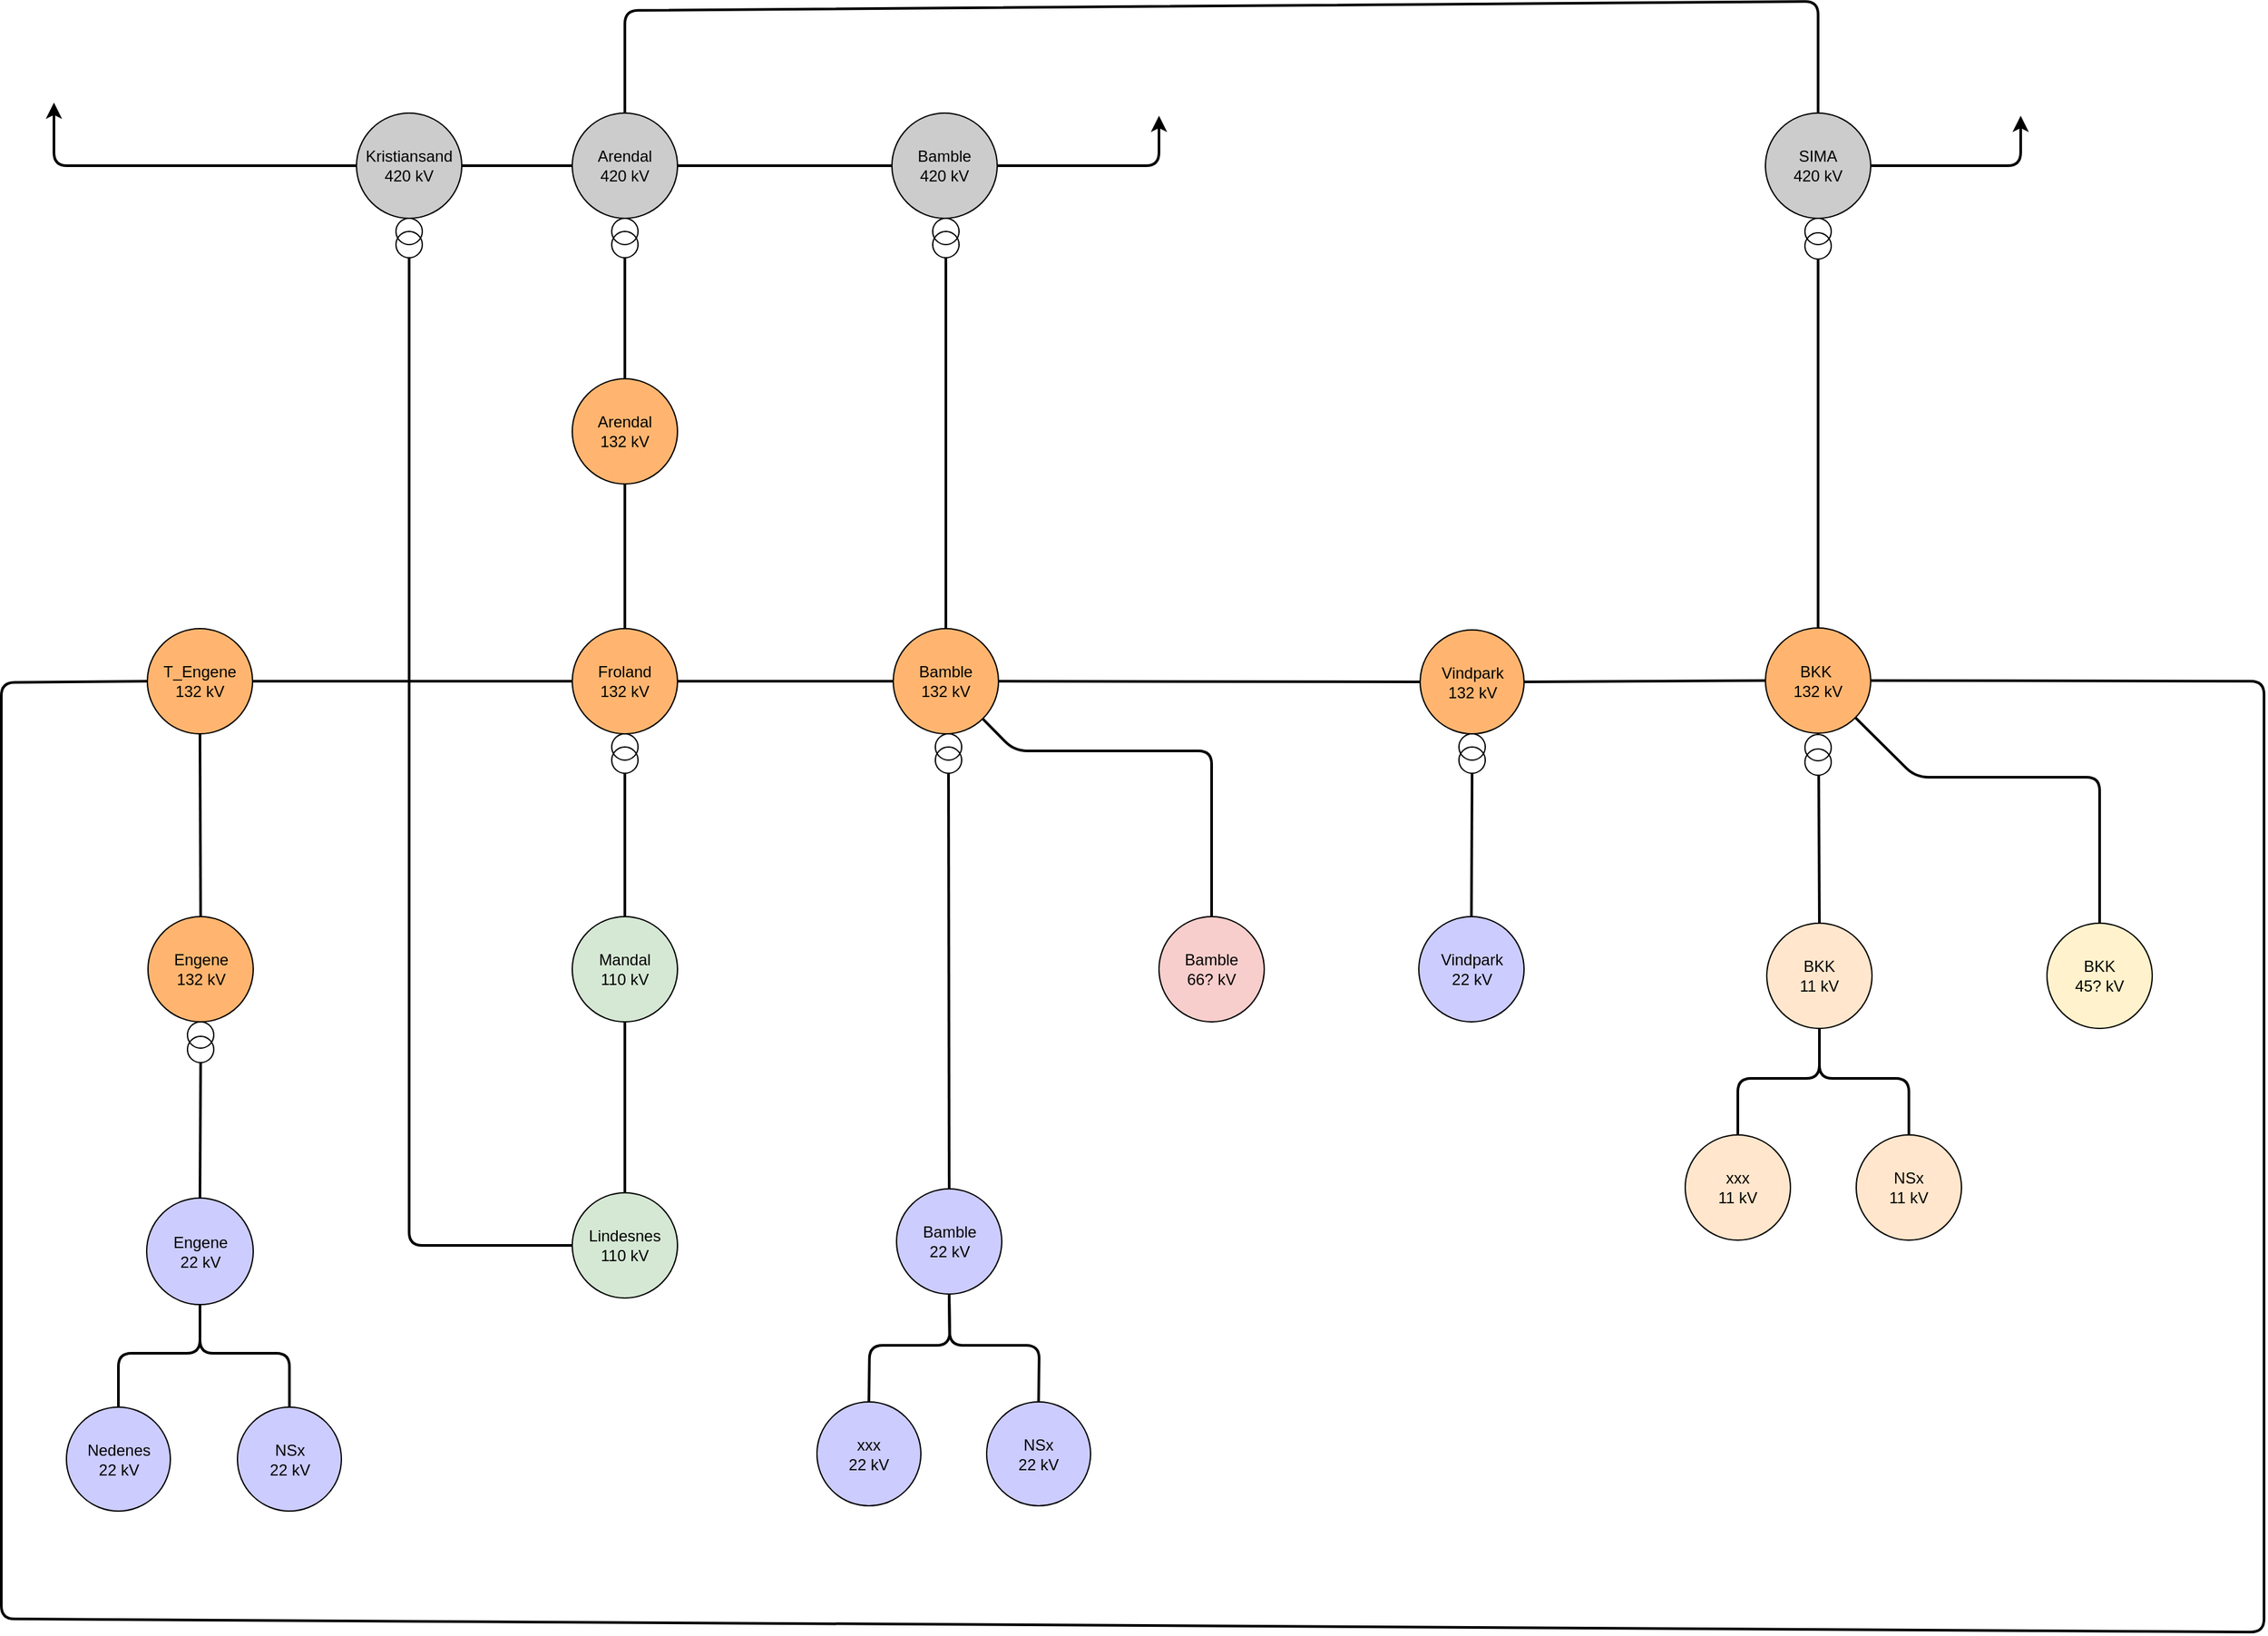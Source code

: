 <mxfile version="16.4.0" type="device"><diagram id="BYKnLpzO7TVlvPTIl2q6" name="Page-1"><mxGraphModel dx="2844" dy="1730" grid="1" gridSize="10" guides="1" tooltips="1" connect="1" arrows="1" fold="1" page="1" pageScale="1" pageWidth="827" pageHeight="1169" math="0" shadow="0"><root><mxCell id="0"/><mxCell id="1" parent="0"/><mxCell id="giKecQHH6Ai8snHTR1sj-1" value="Arendal&lt;br&gt;420 kV" style="ellipse;whiteSpace=wrap;html=1;aspect=fixed;fillColor=#CCCCCC;" vertex="1" parent="1"><mxGeometry x="474" y="225" width="80" height="80" as="geometry"/></mxCell><mxCell id="giKecQHH6Ai8snHTR1sj-2" value="Froland&lt;br&gt;132 kV" style="ellipse;whiteSpace=wrap;html=1;aspect=fixed;fillColor=#FFB570;" vertex="1" parent="1"><mxGeometry x="474" y="617" width="80" height="80" as="geometry"/></mxCell><mxCell id="giKecQHH6Ai8snHTR1sj-3" value="Arendal&lt;br&gt;132 kV" style="ellipse;whiteSpace=wrap;html=1;aspect=fixed;fillColor=#FFB570;" vertex="1" parent="1"><mxGeometry x="474" y="427" width="80" height="80" as="geometry"/></mxCell><mxCell id="giKecQHH6Ai8snHTR1sj-4" value="Bamble&lt;br&gt;132 kV" style="ellipse;whiteSpace=wrap;html=1;aspect=fixed;fillColor=#FFB570;" vertex="1" parent="1"><mxGeometry x="718" y="617" width="80" height="80" as="geometry"/></mxCell><mxCell id="giKecQHH6Ai8snHTR1sj-5" value="T_Engene&lt;br&gt;132 kV" style="ellipse;whiteSpace=wrap;html=1;aspect=fixed;fillColor=#FFB570;" vertex="1" parent="1"><mxGeometry x="151" y="617" width="80" height="80" as="geometry"/></mxCell><mxCell id="giKecQHH6Ai8snHTR1sj-6" value="" style="endArrow=none;html=1;rounded=0;exitX=0.5;exitY=0;exitDx=0;exitDy=0;entryX=0.5;entryY=1;entryDx=0;entryDy=0;strokeWidth=2;" edge="1" parent="1" source="giKecQHH6Ai8snHTR1sj-3" target="giKecQHH6Ai8snHTR1sj-27"><mxGeometry width="50" height="50" relative="1" as="geometry"><mxPoint x="564" y="387" as="sourcePoint"/><mxPoint x="514" y="407" as="targetPoint"/></mxGeometry></mxCell><mxCell id="giKecQHH6Ai8snHTR1sj-7" value="" style="endArrow=none;html=1;rounded=0;exitX=0.5;exitY=0;exitDx=0;exitDy=0;strokeWidth=2;entryX=0.5;entryY=1;entryDx=0;entryDy=0;" edge="1" parent="1" source="giKecQHH6Ai8snHTR1sj-2" target="giKecQHH6Ai8snHTR1sj-3"><mxGeometry width="50" height="50" relative="1" as="geometry"><mxPoint x="404" y="538" as="sourcePoint"/><mxPoint x="520" y="500" as="targetPoint"/></mxGeometry></mxCell><mxCell id="giKecQHH6Ai8snHTR1sj-10" value="Engene&lt;br&gt;22 kV" style="ellipse;whiteSpace=wrap;html=1;aspect=fixed;fillColor=#CCCCFF;" vertex="1" parent="1"><mxGeometry x="150.5" y="1050" width="81" height="81" as="geometry"/></mxCell><mxCell id="giKecQHH6Ai8snHTR1sj-11" value="Nedenes&lt;br&gt;22 kV" style="ellipse;whiteSpace=wrap;html=1;aspect=fixed;fillColor=#CCCCFF;" vertex="1" parent="1"><mxGeometry x="89.5" y="1209" width="79" height="79" as="geometry"/></mxCell><mxCell id="giKecQHH6Ai8snHTR1sj-13" value="NSx&lt;br&gt;22 kV" style="ellipse;whiteSpace=wrap;html=1;aspect=fixed;fillColor=#CCCCFF;" vertex="1" parent="1"><mxGeometry x="219.5" y="1209" width="79" height="79" as="geometry"/></mxCell><mxCell id="giKecQHH6Ai8snHTR1sj-14" value="" style="endArrow=none;html=1;rounded=0;entryX=0.5;entryY=1;entryDx=0;entryDy=0;exitX=0.5;exitY=0;exitDx=0;exitDy=0;strokeWidth=2;" edge="1" parent="1" target="giKecQHH6Ai8snHTR1sj-5"><mxGeometry width="50" height="50" relative="1" as="geometry"><mxPoint x="191" y="697" as="sourcePoint"/><mxPoint x="306.5" y="897.5" as="targetPoint"/></mxGeometry></mxCell><mxCell id="giKecQHH6Ai8snHTR1sj-19" value="BKK&amp;nbsp;&lt;br&gt;132 kV" style="ellipse;whiteSpace=wrap;html=1;aspect=fixed;fillColor=#FFB570;" vertex="1" parent="1"><mxGeometry x="1381" y="616.5" width="80" height="80" as="geometry"/></mxCell><mxCell id="giKecQHH6Ai8snHTR1sj-23" value="BKK&lt;br&gt;11 kV" style="ellipse;whiteSpace=wrap;html=1;aspect=fixed;fillColor=#ffe6cc;strokeColor=default;" vertex="1" parent="1"><mxGeometry x="1382" y="841" width="80" height="80" as="geometry"/></mxCell><mxCell id="giKecQHH6Ai8snHTR1sj-25" value="" style="endArrow=none;html=1;rounded=0;entryX=0.5;entryY=1;entryDx=0;entryDy=0;exitX=0.5;exitY=0;exitDx=0;exitDy=0;" edge="1" parent="1" source="giKecQHH6Ai8snHTR1sj-46" target="giKecQHH6Ai8snHTR1sj-19"><mxGeometry width="50" height="50" relative="1" as="geometry"><mxPoint x="1500" y="759.5" as="sourcePoint"/><mxPoint x="1421" y="734.5" as="targetPoint"/></mxGeometry></mxCell><mxCell id="giKecQHH6Ai8snHTR1sj-28" value="" style="group" vertex="1" connectable="0" parent="1"><mxGeometry x="504" y="305" width="20" height="30" as="geometry"/></mxCell><mxCell id="giKecQHH6Ai8snHTR1sj-26" value="" style="ellipse;whiteSpace=wrap;html=1;aspect=fixed;fillColor=none;" vertex="1" parent="giKecQHH6Ai8snHTR1sj-28"><mxGeometry width="20" height="20" as="geometry"/></mxCell><mxCell id="giKecQHH6Ai8snHTR1sj-27" value="" style="ellipse;whiteSpace=wrap;html=1;aspect=fixed;fillColor=none;" vertex="1" parent="giKecQHH6Ai8snHTR1sj-28"><mxGeometry y="10" width="20" height="20" as="geometry"/></mxCell><mxCell id="giKecQHH6Ai8snHTR1sj-29" value="" style="endArrow=none;html=1;rounded=0;entryX=0.5;entryY=1;entryDx=0;entryDy=0;exitX=0.5;exitY=0;exitDx=0;exitDy=0;" edge="1" parent="1" source="giKecQHH6Ai8snHTR1sj-26" target="giKecQHH6Ai8snHTR1sj-1"><mxGeometry width="50" height="50" relative="1" as="geometry"><mxPoint x="474" y="365" as="sourcePoint"/><mxPoint x="524" y="315" as="targetPoint"/></mxGeometry></mxCell><mxCell id="giKecQHH6Ai8snHTR1sj-35" value="Bamble&lt;br&gt;22 kV" style="ellipse;whiteSpace=wrap;html=1;aspect=fixed;fillColor=#CCCCFF;" vertex="1" parent="1"><mxGeometry x="720.5" y="1043" width="80" height="80" as="geometry"/></mxCell><mxCell id="giKecQHH6Ai8snHTR1sj-44" value="" style="endArrow=none;html=1;rounded=0;entryX=0.5;entryY=0;entryDx=0;entryDy=0;exitX=0.5;exitY=0;exitDx=0;exitDy=0;strokeWidth=2;startArrow=none;" edge="1" parent="1" source="giKecQHH6Ai8snHTR1sj-134" target="giKecQHH6Ai8snHTR1sj-134"><mxGeometry width="50" height="50" relative="1" as="geometry"><mxPoint x="66.5" y="1196" as="sourcePoint"/><mxPoint x="191" y="935" as="targetPoint"/></mxGeometry></mxCell><mxCell id="giKecQHH6Ai8snHTR1sj-45" value="" style="group" vertex="1" connectable="0" parent="1"><mxGeometry x="1411" y="698.5" width="20" height="30" as="geometry"/></mxCell><mxCell id="giKecQHH6Ai8snHTR1sj-46" value="" style="ellipse;whiteSpace=wrap;html=1;aspect=fixed;fillColor=none;" vertex="1" parent="giKecQHH6Ai8snHTR1sj-45"><mxGeometry y="-1" width="20" height="20" as="geometry"/></mxCell><mxCell id="giKecQHH6Ai8snHTR1sj-47" value="" style="ellipse;whiteSpace=wrap;html=1;aspect=fixed;fillColor=none;" vertex="1" parent="giKecQHH6Ai8snHTR1sj-45"><mxGeometry y="10" width="20" height="20" as="geometry"/></mxCell><mxCell id="giKecQHH6Ai8snHTR1sj-50" value="Vindpark&lt;br&gt;132 kV" style="ellipse;whiteSpace=wrap;html=1;aspect=fixed;fillColor=#FFB570;" vertex="1" parent="1"><mxGeometry x="1118.5" y="618" width="79" height="79" as="geometry"/></mxCell><mxCell id="giKecQHH6Ai8snHTR1sj-53" value="" style="group" vertex="1" connectable="0" parent="1"><mxGeometry x="1148" y="697" width="20" height="30" as="geometry"/></mxCell><mxCell id="giKecQHH6Ai8snHTR1sj-54" value="" style="ellipse;whiteSpace=wrap;html=1;aspect=fixed;fillColor=none;" vertex="1" parent="giKecQHH6Ai8snHTR1sj-53"><mxGeometry width="20" height="20" as="geometry"/></mxCell><mxCell id="giKecQHH6Ai8snHTR1sj-55" value="" style="ellipse;whiteSpace=wrap;html=1;aspect=fixed;fillColor=none;" vertex="1" parent="giKecQHH6Ai8snHTR1sj-53"><mxGeometry y="10" width="20" height="20" as="geometry"/></mxCell><mxCell id="giKecQHH6Ai8snHTR1sj-56" value="Vindpark&lt;br&gt;22 kV" style="ellipse;whiteSpace=wrap;html=1;aspect=fixed;fillColor=#CCCCFF;" vertex="1" parent="1"><mxGeometry x="1117.5" y="836" width="80" height="80" as="geometry"/></mxCell><mxCell id="giKecQHH6Ai8snHTR1sj-59" value="xxx&lt;br&gt;22 kV" style="ellipse;whiteSpace=wrap;html=1;aspect=fixed;fillColor=#CCCCFF;" vertex="1" parent="1"><mxGeometry x="660" y="1205" width="79" height="79" as="geometry"/></mxCell><mxCell id="giKecQHH6Ai8snHTR1sj-60" value="NSx&lt;br&gt;22 kV" style="ellipse;whiteSpace=wrap;html=1;aspect=fixed;fillColor=#CCCCFF;" vertex="1" parent="1"><mxGeometry x="789" y="1205" width="79" height="79" as="geometry"/></mxCell><mxCell id="giKecQHH6Ai8snHTR1sj-61" value="" style="endArrow=none;html=1;rounded=1;entryX=0.5;entryY=1;entryDx=0;entryDy=0;strokeWidth=2;exitX=0.5;exitY=0;exitDx=0;exitDy=0;" edge="1" parent="1" source="giKecQHH6Ai8snHTR1sj-60" target="giKecQHH6Ai8snHTR1sj-35"><mxGeometry width="50" height="50" relative="1" as="geometry"><mxPoint x="820" y="1192" as="sourcePoint"/><mxPoint x="874.5" y="1137" as="targetPoint"/><Array as="points"><mxPoint x="829" y="1162"/><mxPoint x="761" y="1162"/></Array></mxGeometry></mxCell><mxCell id="giKecQHH6Ai8snHTR1sj-62" value="" style="endArrow=none;html=1;rounded=1;entryX=0.5;entryY=1;entryDx=0;entryDy=0;strokeWidth=2;exitX=0.5;exitY=0;exitDx=0;exitDy=0;" edge="1" parent="1" source="giKecQHH6Ai8snHTR1sj-59" target="giKecQHH6Ai8snHTR1sj-35"><mxGeometry width="50" height="50" relative="1" as="geometry"><mxPoint x="680" y="1182" as="sourcePoint"/><mxPoint x="694.5" y="1147" as="targetPoint"/><Array as="points"><mxPoint x="700" y="1162"/><mxPoint x="761" y="1162"/></Array></mxGeometry></mxCell><mxCell id="giKecQHH6Ai8snHTR1sj-63" value="NSx&lt;br&gt;11 kV" style="ellipse;whiteSpace=wrap;html=1;aspect=fixed;fillColor=#ffe6cc;strokeColor=default;" vertex="1" parent="1"><mxGeometry x="1450" y="1002" width="80" height="80" as="geometry"/></mxCell><mxCell id="giKecQHH6Ai8snHTR1sj-64" value="xxx&lt;br&gt;11 kV" style="ellipse;whiteSpace=wrap;html=1;aspect=fixed;fillColor=#ffe6cc;strokeColor=default;" vertex="1" parent="1"><mxGeometry x="1320" y="1002" width="80" height="80" as="geometry"/></mxCell><mxCell id="giKecQHH6Ai8snHTR1sj-72" value="" style="endArrow=none;html=1;rounded=0;strokeWidth=2;exitX=0.5;exitY=1;exitDx=0;exitDy=0;entryX=0.5;entryY=0;entryDx=0;entryDy=0;" edge="1" parent="1" source="giKecQHH6Ai8snHTR1sj-55" target="giKecQHH6Ai8snHTR1sj-56"><mxGeometry width="50" height="50" relative="1" as="geometry"><mxPoint x="1152" y="730" as="sourcePoint"/><mxPoint x="1172" y="890" as="targetPoint"/></mxGeometry></mxCell><mxCell id="giKecQHH6Ai8snHTR1sj-83" value="" style="endArrow=none;html=1;rounded=1;entryX=0;entryY=0.5;entryDx=0;entryDy=0;exitX=1;exitY=0.5;exitDx=0;exitDy=0;strokeWidth=2;" edge="1" parent="1" source="giKecQHH6Ai8snHTR1sj-5" target="giKecQHH6Ai8snHTR1sj-2"><mxGeometry width="50" height="50" relative="1" as="geometry"><mxPoint x="340.5" y="807" as="sourcePoint"/><mxPoint x="486.216" y="683.284" as="targetPoint"/><Array as="points"/></mxGeometry></mxCell><mxCell id="giKecQHH6Ai8snHTR1sj-84" value="" style="endArrow=none;html=1;rounded=1;entryX=1;entryY=0.5;entryDx=0;entryDy=0;exitX=0;exitY=0.5;exitDx=0;exitDy=0;strokeWidth=2;" edge="1" parent="1" source="giKecQHH6Ai8snHTR1sj-4" target="giKecQHH6Ai8snHTR1sj-2"><mxGeometry width="50" height="50" relative="1" as="geometry"><mxPoint x="703.216" y="818.716" as="sourcePoint"/><mxPoint x="542.784" y="683.284" as="targetPoint"/><Array as="points"/></mxGeometry></mxCell><mxCell id="giKecQHH6Ai8snHTR1sj-87" value="" style="endArrow=none;html=1;rounded=0;exitX=1;exitY=0.5;exitDx=0;exitDy=0;entryX=0;entryY=0.5;entryDx=0;entryDy=0;strokeWidth=2;" edge="1" parent="1" source="giKecQHH6Ai8snHTR1sj-50" target="giKecQHH6Ai8snHTR1sj-19"><mxGeometry width="50" height="50" relative="1" as="geometry"><mxPoint x="1086.5" y="670.5" as="sourcePoint"/><mxPoint x="1382" y="671.5" as="targetPoint"/><Array as="points"/></mxGeometry></mxCell><mxCell id="giKecQHH6Ai8snHTR1sj-88" value="" style="endArrow=none;html=1;rounded=0;entryX=0.5;entryY=0;entryDx=0;entryDy=0;exitX=0.5;exitY=1;exitDx=0;exitDy=0;strokeWidth=2;" edge="1" parent="1" target="giKecQHH6Ai8snHTR1sj-23"><mxGeometry width="50" height="50" relative="1" as="geometry"><mxPoint x="1421.5" y="728.5" as="sourcePoint"/><mxPoint x="1421.5" y="807.5" as="targetPoint"/></mxGeometry></mxCell><mxCell id="giKecQHH6Ai8snHTR1sj-89" value="" style="endArrow=none;html=1;rounded=1;strokeWidth=2;entryX=0.5;entryY=1;entryDx=0;entryDy=0;exitX=0.5;exitY=0;exitDx=0;exitDy=0;" edge="1" parent="1" source="giKecQHH6Ai8snHTR1sj-64" target="giKecQHH6Ai8snHTR1sj-23"><mxGeometry width="50" height="50" relative="1" as="geometry"><mxPoint x="1361" y="980" as="sourcePoint"/><mxPoint x="1394" y="920" as="targetPoint"/><Array as="points"><mxPoint x="1360" y="959"/><mxPoint x="1422" y="959"/></Array></mxGeometry></mxCell><mxCell id="giKecQHH6Ai8snHTR1sj-90" value="" style="endArrow=none;html=1;rounded=1;strokeWidth=2;entryX=0.5;entryY=1;entryDx=0;entryDy=0;exitX=0.5;exitY=0;exitDx=0;exitDy=0;" edge="1" parent="1" source="giKecQHH6Ai8snHTR1sj-63" target="giKecQHH6Ai8snHTR1sj-23"><mxGeometry width="50" height="50" relative="1" as="geometry"><mxPoint x="1506" y="990" as="sourcePoint"/><mxPoint x="1451" y="930" as="targetPoint"/><Array as="points"><mxPoint x="1490" y="959"/><mxPoint x="1422" y="959"/></Array></mxGeometry></mxCell><mxCell id="giKecQHH6Ai8snHTR1sj-91" value="" style="endArrow=none;html=1;rounded=1;exitX=0.5;exitY=1;exitDx=0;exitDy=0;strokeWidth=2;entryX=0.5;entryY=0;entryDx=0;entryDy=0;" edge="1" parent="1" source="giKecQHH6Ai8snHTR1sj-117" target="giKecQHH6Ai8snHTR1sj-35"><mxGeometry width="50" height="50" relative="1" as="geometry"><mxPoint x="805.5" y="847" as="sourcePoint"/><mxPoint x="773" y="830" as="targetPoint"/><Array as="points"/></mxGeometry></mxCell><mxCell id="giKecQHH6Ai8snHTR1sj-93" value="" style="endArrow=none;html=1;rounded=1;entryX=0.5;entryY=1;entryDx=0;entryDy=0;strokeWidth=2;exitX=0.5;exitY=0;exitDx=0;exitDy=0;" edge="1" parent="1" source="giKecQHH6Ai8snHTR1sj-13" target="giKecQHH6Ai8snHTR1sj-10"><mxGeometry width="50" height="50" relative="1" as="geometry"><mxPoint x="280" y="1188" as="sourcePoint"/><mxPoint x="220.138" y="1118.138" as="targetPoint"/><Array as="points"><mxPoint x="259" y="1168"/><mxPoint x="191" y="1168"/></Array></mxGeometry></mxCell><mxCell id="giKecQHH6Ai8snHTR1sj-94" value="" style="endArrow=none;html=1;rounded=1;strokeWidth=2;entryX=0.5;entryY=1;entryDx=0;entryDy=0;exitX=0.5;exitY=0;exitDx=0;exitDy=0;" edge="1" parent="1" source="giKecQHH6Ai8snHTR1sj-11" target="giKecQHH6Ai8snHTR1sj-10"><mxGeometry width="50" height="50" relative="1" as="geometry"><mxPoint x="110" y="1198" as="sourcePoint"/><mxPoint x="163" y="1138" as="targetPoint"/><Array as="points"><mxPoint x="129" y="1168"/><mxPoint x="191" y="1168"/></Array></mxGeometry></mxCell><mxCell id="giKecQHH6Ai8snHTR1sj-97" value="SIMA&lt;br&gt;420 kV" style="ellipse;whiteSpace=wrap;html=1;aspect=fixed;fillColor=#CCCCCC;" vertex="1" parent="1"><mxGeometry x="1381" y="225" width="80" height="80" as="geometry"/></mxCell><mxCell id="giKecQHH6Ai8snHTR1sj-98" value="" style="endArrow=none;html=1;rounded=0;strokeWidth=2;entryX=0.5;entryY=1;entryDx=0;entryDy=0;exitX=0.5;exitY=0;exitDx=0;exitDy=0;" edge="1" parent="1" source="giKecQHH6Ai8snHTR1sj-19" target="giKecQHH6Ai8snHTR1sj-125"><mxGeometry width="50" height="50" relative="1" as="geometry"><mxPoint x="1519" y="520" as="sourcePoint"/><mxPoint x="1569" y="656.5" as="targetPoint"/></mxGeometry></mxCell><mxCell id="giKecQHH6Ai8snHTR1sj-105" value="" style="endArrow=none;html=1;rounded=1;strokeWidth=2;exitX=0.5;exitY=0;exitDx=0;exitDy=0;entryX=0.5;entryY=0;entryDx=0;entryDy=0;" edge="1" parent="1" source="giKecQHH6Ai8snHTR1sj-1" target="giKecQHH6Ai8snHTR1sj-97"><mxGeometry width="50" height="50" relative="1" as="geometry"><mxPoint x="874" y="267" as="sourcePoint"/><mxPoint x="1286" y="225" as="targetPoint"/><Array as="points"><mxPoint x="514" y="147"/><mxPoint x="1421" y="140"/></Array></mxGeometry></mxCell><mxCell id="giKecQHH6Ai8snHTR1sj-107" value="" style="endArrow=none;html=1;rounded=1;strokeWidth=2;exitX=0;exitY=0.5;exitDx=0;exitDy=0;entryX=1;entryY=0.5;entryDx=0;entryDy=0;" edge="1" parent="1" source="giKecQHH6Ai8snHTR1sj-5" target="giKecQHH6Ai8snHTR1sj-19"><mxGeometry width="50" height="50" relative="1" as="geometry"><mxPoint x="210" y="670" as="sourcePoint"/><mxPoint x="1650" y="658" as="targetPoint"/><Array as="points"><mxPoint x="40" y="658"/><mxPoint x="40" y="1020"/><mxPoint x="40" y="1370"/><mxPoint x="1760" y="1380"/><mxPoint x="1760" y="657"/></Array></mxGeometry></mxCell><mxCell id="giKecQHH6Ai8snHTR1sj-109" value="" style="endArrow=none;html=1;rounded=1;strokeWidth=2;entryX=0;entryY=0.5;entryDx=0;entryDy=0;exitX=1;exitY=0.5;exitDx=0;exitDy=0;" edge="1" parent="1" source="giKecQHH6Ai8snHTR1sj-4" target="giKecQHH6Ai8snHTR1sj-50"><mxGeometry width="50" height="50" relative="1" as="geometry"><mxPoint x="824" y="690" as="sourcePoint"/><mxPoint x="874" y="640" as="targetPoint"/></mxGeometry></mxCell><mxCell id="giKecQHH6Ai8snHTR1sj-110" value="Bamble&lt;br&gt;420 kV" style="ellipse;whiteSpace=wrap;html=1;aspect=fixed;fillColor=#CCCCCC;" vertex="1" parent="1"><mxGeometry x="717" y="225" width="80" height="80" as="geometry"/></mxCell><mxCell id="giKecQHH6Ai8snHTR1sj-113" value="" style="endArrow=none;html=1;rounded=1;strokeWidth=2;exitX=0;exitY=0.5;exitDx=0;exitDy=0;entryX=1;entryY=0.5;entryDx=0;entryDy=0;" edge="1" parent="1" source="giKecQHH6Ai8snHTR1sj-110" target="giKecQHH6Ai8snHTR1sj-1"><mxGeometry width="50" height="50" relative="1" as="geometry"><mxPoint x="714" y="382" as="sourcePoint"/><mxPoint x="654" y="297" as="targetPoint"/><Array as="points"><mxPoint x="644" y="265"/></Array></mxGeometry></mxCell><mxCell id="giKecQHH6Ai8snHTR1sj-114" value="" style="endArrow=none;html=1;rounded=1;strokeWidth=2;exitX=0.5;exitY=0;exitDx=0;exitDy=0;entryX=0.5;entryY=1;entryDx=0;entryDy=0;" edge="1" parent="1" source="giKecQHH6Ai8snHTR1sj-4" target="giKecQHH6Ai8snHTR1sj-120"><mxGeometry width="50" height="50" relative="1" as="geometry"><mxPoint x="786" y="570" as="sourcePoint"/><mxPoint x="836" y="520" as="targetPoint"/></mxGeometry></mxCell><mxCell id="giKecQHH6Ai8snHTR1sj-115" value="" style="group" vertex="1" connectable="0" parent="1"><mxGeometry x="750" y="697" width="20" height="30" as="geometry"/></mxCell><mxCell id="giKecQHH6Ai8snHTR1sj-116" value="" style="ellipse;whiteSpace=wrap;html=1;aspect=fixed;fillColor=none;" vertex="1" parent="giKecQHH6Ai8snHTR1sj-115"><mxGeometry width="20" height="20" as="geometry"/></mxCell><mxCell id="giKecQHH6Ai8snHTR1sj-117" value="" style="ellipse;whiteSpace=wrap;html=1;aspect=fixed;fillColor=none;" vertex="1" parent="giKecQHH6Ai8snHTR1sj-115"><mxGeometry y="10" width="20" height="20" as="geometry"/></mxCell><mxCell id="giKecQHH6Ai8snHTR1sj-118" value="" style="group" vertex="1" connectable="0" parent="1"><mxGeometry x="748" y="305" width="20" height="30" as="geometry"/></mxCell><mxCell id="giKecQHH6Ai8snHTR1sj-119" value="" style="ellipse;whiteSpace=wrap;html=1;aspect=fixed;fillColor=none;" vertex="1" parent="giKecQHH6Ai8snHTR1sj-118"><mxGeometry width="20" height="20" as="geometry"/></mxCell><mxCell id="giKecQHH6Ai8snHTR1sj-120" value="" style="ellipse;whiteSpace=wrap;html=1;aspect=fixed;fillColor=none;" vertex="1" parent="giKecQHH6Ai8snHTR1sj-118"><mxGeometry y="10" width="20" height="20" as="geometry"/></mxCell><mxCell id="giKecQHH6Ai8snHTR1sj-123" value="" style="group" vertex="1" connectable="0" parent="1"><mxGeometry x="1411" y="306" width="20" height="30" as="geometry"/></mxCell><mxCell id="giKecQHH6Ai8snHTR1sj-124" value="" style="ellipse;whiteSpace=wrap;html=1;aspect=fixed;fillColor=none;" vertex="1" parent="giKecQHH6Ai8snHTR1sj-123"><mxGeometry y="-1" width="20" height="20" as="geometry"/></mxCell><mxCell id="giKecQHH6Ai8snHTR1sj-125" value="" style="ellipse;whiteSpace=wrap;html=1;aspect=fixed;fillColor=none;" vertex="1" parent="giKecQHH6Ai8snHTR1sj-123"><mxGeometry y="10" width="20" height="20" as="geometry"/></mxCell><mxCell id="giKecQHH6Ai8snHTR1sj-131" value="" style="endArrow=classic;html=1;rounded=1;strokeColor=#000000;strokeWidth=2;exitX=1;exitY=0.5;exitDx=0;exitDy=0;" edge="1" parent="1" source="giKecQHH6Ai8snHTR1sj-97"><mxGeometry width="50" height="50" relative="1" as="geometry"><mxPoint x="1545" y="467" as="sourcePoint"/><mxPoint x="1575" y="227" as="targetPoint"/><Array as="points"><mxPoint x="1575" y="265"/></Array></mxGeometry></mxCell><mxCell id="giKecQHH6Ai8snHTR1sj-133" value="" style="endArrow=classic;html=1;rounded=1;strokeColor=#000000;strokeWidth=2;exitX=1;exitY=0.5;exitDx=0;exitDy=0;" edge="1" parent="1" source="giKecQHH6Ai8snHTR1sj-110"><mxGeometry width="50" height="50" relative="1" as="geometry"><mxPoint x="850" y="327" as="sourcePoint"/><mxPoint x="920" y="227" as="targetPoint"/><Array as="points"><mxPoint x="920" y="265"/></Array></mxGeometry></mxCell><mxCell id="giKecQHH6Ai8snHTR1sj-134" value="Engene&lt;br&gt;132 kV" style="ellipse;whiteSpace=wrap;html=1;aspect=fixed;fillColor=#FFB570;" vertex="1" parent="1"><mxGeometry x="151.5" y="836" width="80" height="80" as="geometry"/></mxCell><mxCell id="giKecQHH6Ai8snHTR1sj-135" value="" style="endArrow=none;html=1;rounded=0;entryX=0.5;entryY=1;entryDx=0;entryDy=0;exitX=0.5;exitY=0;exitDx=0;exitDy=0;strokeWidth=2;" edge="1" parent="1" source="giKecQHH6Ai8snHTR1sj-10" target="giKecQHH6Ai8snHTR1sj-167"><mxGeometry width="50" height="50" relative="1" as="geometry"><mxPoint x="191.0" y="1050" as="sourcePoint"/><mxPoint x="191" y="935" as="targetPoint"/></mxGeometry></mxCell><mxCell id="giKecQHH6Ai8snHTR1sj-136" value="Mandal&lt;br&gt;110 kV" style="ellipse;whiteSpace=wrap;html=1;aspect=fixed;fillColor=#d5e8d4;strokeColor=#000000;" vertex="1" parent="1"><mxGeometry x="474" y="836" width="80" height="80" as="geometry"/></mxCell><mxCell id="giKecQHH6Ai8snHTR1sj-137" value="" style="endArrow=none;html=1;rounded=1;strokeColor=#000000;strokeWidth=2;entryX=0.5;entryY=1;entryDx=0;entryDy=0;exitX=0.5;exitY=0;exitDx=0;exitDy=0;" edge="1" parent="1" source="giKecQHH6Ai8snHTR1sj-136" target="giKecQHH6Ai8snHTR1sj-148"><mxGeometry width="50" height="50" relative="1" as="geometry"><mxPoint x="630" y="760" as="sourcePoint"/><mxPoint x="680" y="710" as="targetPoint"/></mxGeometry></mxCell><mxCell id="giKecQHH6Ai8snHTR1sj-138" value="" style="endArrow=none;html=1;rounded=1;strokeColor=#000000;strokeWidth=2;entryX=0.5;entryY=1;entryDx=0;entryDy=0;exitX=0.5;exitY=0;exitDx=0;exitDy=0;" edge="1" parent="1" source="giKecQHH6Ai8snHTR1sj-140" target="giKecQHH6Ai8snHTR1sj-136"><mxGeometry width="50" height="50" relative="1" as="geometry"><mxPoint x="514" y="1016" as="sourcePoint"/><mxPoint x="550" y="1026" as="targetPoint"/></mxGeometry></mxCell><mxCell id="giKecQHH6Ai8snHTR1sj-140" value="Lindesnes&lt;br&gt;110 kV" style="ellipse;whiteSpace=wrap;html=1;aspect=fixed;fillColor=#d5e8d4;strokeColor=#000000;" vertex="1" parent="1"><mxGeometry x="474" y="1046" width="80" height="80" as="geometry"/></mxCell><mxCell id="giKecQHH6Ai8snHTR1sj-143" value="Kristiansand&lt;br&gt;420 kV" style="ellipse;whiteSpace=wrap;html=1;aspect=fixed;fillColor=#CCCCCC;" vertex="1" parent="1"><mxGeometry x="310" y="225" width="80" height="80" as="geometry"/></mxCell><mxCell id="giKecQHH6Ai8snHTR1sj-146" value="" style="group" vertex="1" connectable="0" parent="1"><mxGeometry x="504" y="697" width="20" height="30" as="geometry"/></mxCell><mxCell id="giKecQHH6Ai8snHTR1sj-147" value="" style="ellipse;whiteSpace=wrap;html=1;aspect=fixed;fillColor=none;" vertex="1" parent="giKecQHH6Ai8snHTR1sj-146"><mxGeometry width="20" height="20" as="geometry"/></mxCell><mxCell id="giKecQHH6Ai8snHTR1sj-148" value="" style="ellipse;whiteSpace=wrap;html=1;aspect=fixed;fillColor=none;" vertex="1" parent="giKecQHH6Ai8snHTR1sj-146"><mxGeometry y="10" width="20" height="20" as="geometry"/></mxCell><mxCell id="giKecQHH6Ai8snHTR1sj-149" value="" style="group" vertex="1" connectable="0" parent="1"><mxGeometry x="340" y="305" width="20" height="30" as="geometry"/></mxCell><mxCell id="giKecQHH6Ai8snHTR1sj-150" value="" style="ellipse;whiteSpace=wrap;html=1;aspect=fixed;fillColor=none;" vertex="1" parent="giKecQHH6Ai8snHTR1sj-149"><mxGeometry width="20" height="20" as="geometry"/></mxCell><mxCell id="giKecQHH6Ai8snHTR1sj-151" value="" style="ellipse;whiteSpace=wrap;html=1;aspect=fixed;fillColor=none;" vertex="1" parent="giKecQHH6Ai8snHTR1sj-149"><mxGeometry y="10" width="20" height="20" as="geometry"/></mxCell><mxCell id="giKecQHH6Ai8snHTR1sj-152" value="BKK&lt;br&gt;45? kV" style="ellipse;whiteSpace=wrap;html=1;aspect=fixed;fillColor=#fff2cc;strokeColor=default;" vertex="1" parent="1"><mxGeometry x="1595" y="841" width="80" height="80" as="geometry"/></mxCell><mxCell id="giKecQHH6Ai8snHTR1sj-153" value="Bamble&lt;br&gt;66? kV" style="ellipse;whiteSpace=wrap;html=1;aspect=fixed;fillColor=#f8cecc;strokeColor=default;" vertex="1" parent="1"><mxGeometry x="920" y="836" width="80" height="80" as="geometry"/></mxCell><mxCell id="giKecQHH6Ai8snHTR1sj-156" value="" style="endArrow=none;html=1;rounded=1;strokeColor=#000000;strokeWidth=2;exitX=0.5;exitY=0;exitDx=0;exitDy=0;" edge="1" parent="1" source="giKecQHH6Ai8snHTR1sj-153" target="giKecQHH6Ai8snHTR1sj-4"><mxGeometry width="50" height="50" relative="1" as="geometry"><mxPoint x="800" y="770" as="sourcePoint"/><mxPoint x="850" y="720" as="targetPoint"/><Array as="points"><mxPoint x="960" y="710"/><mxPoint x="810" y="710"/></Array></mxGeometry></mxCell><mxCell id="giKecQHH6Ai8snHTR1sj-157" value="" style="endArrow=none;html=1;rounded=1;strokeColor=#000000;strokeWidth=2;exitX=0.5;exitY=0;exitDx=0;exitDy=0;" edge="1" parent="1" source="giKecQHH6Ai8snHTR1sj-152" target="giKecQHH6Ai8snHTR1sj-19"><mxGeometry width="50" height="50" relative="1" as="geometry"><mxPoint x="1605" y="770" as="sourcePoint"/><mxPoint x="1655" y="720" as="targetPoint"/><Array as="points"><mxPoint x="1635" y="730"/><mxPoint x="1495" y="730"/></Array></mxGeometry></mxCell><mxCell id="giKecQHH6Ai8snHTR1sj-158" value="" style="endArrow=none;html=1;rounded=1;strokeColor=#000000;strokeWidth=2;entryX=0.5;entryY=1;entryDx=0;entryDy=0;exitX=0.5;exitY=0;exitDx=0;exitDy=0;" edge="1" parent="1" source="giKecQHH6Ai8snHTR1sj-124" target="giKecQHH6Ai8snHTR1sj-97"><mxGeometry width="50" height="50" relative="1" as="geometry"><mxPoint x="1355" y="407" as="sourcePoint"/><mxPoint x="1405" y="357" as="targetPoint"/></mxGeometry></mxCell><mxCell id="giKecQHH6Ai8snHTR1sj-159" value="" style="endArrow=none;html=1;rounded=1;strokeColor=#000000;strokeWidth=2;exitX=0;exitY=0.5;exitDx=0;exitDy=0;entryX=1;entryY=0.5;entryDx=0;entryDy=0;" edge="1" parent="1" source="giKecQHH6Ai8snHTR1sj-1" target="giKecQHH6Ai8snHTR1sj-143"><mxGeometry width="50" height="50" relative="1" as="geometry"><mxPoint x="390" y="227" as="sourcePoint"/><mxPoint x="440" y="177" as="targetPoint"/></mxGeometry></mxCell><mxCell id="giKecQHH6Ai8snHTR1sj-160" value="" style="endArrow=classic;html=1;rounded=1;strokeColor=#000000;strokeWidth=2;exitX=0;exitY=0.5;exitDx=0;exitDy=0;" edge="1" parent="1" source="giKecQHH6Ai8snHTR1sj-143"><mxGeometry width="50" height="50" relative="1" as="geometry"><mxPoint x="40" y="257" as="sourcePoint"/><mxPoint x="80" y="217" as="targetPoint"/><Array as="points"><mxPoint x="80" y="265"/></Array></mxGeometry></mxCell><mxCell id="giKecQHH6Ai8snHTR1sj-161" value="" style="endArrow=none;html=1;rounded=1;strokeColor=#000000;strokeWidth=2;entryX=0.5;entryY=1;entryDx=0;entryDy=0;exitX=0;exitY=0.5;exitDx=0;exitDy=0;" edge="1" parent="1" source="giKecQHH6Ai8snHTR1sj-140" target="giKecQHH6Ai8snHTR1sj-151"><mxGeometry width="50" height="50" relative="1" as="geometry"><mxPoint x="320" y="460" as="sourcePoint"/><mxPoint x="370" y="410" as="targetPoint"/><Array as="points"><mxPoint x="350" y="1086"/><mxPoint x="350" y="1020"/></Array></mxGeometry></mxCell><mxCell id="giKecQHH6Ai8snHTR1sj-169" value="" style="endArrow=none;html=1;rounded=1;strokeColor=#000000;strokeWidth=2;entryX=0.5;entryY=1;entryDx=0;entryDy=0;exitX=0.5;exitY=0;exitDx=0;exitDy=0;" edge="1" parent="1" source="giKecQHH6Ai8snHTR1sj-134" target="giKecQHH6Ai8snHTR1sj-5"><mxGeometry width="50" height="50" relative="1" as="geometry"><mxPoint x="250" y="750" as="sourcePoint"/><mxPoint x="300" y="700" as="targetPoint"/></mxGeometry></mxCell><mxCell id="giKecQHH6Ai8snHTR1sj-167" value="" style="ellipse;whiteSpace=wrap;html=1;aspect=fixed;fillColor=none;" vertex="1" parent="1"><mxGeometry x="181.5" y="927" width="20" height="20" as="geometry"/></mxCell><mxCell id="giKecQHH6Ai8snHTR1sj-166" value="" style="ellipse;whiteSpace=wrap;html=1;aspect=fixed;fillColor=none;" vertex="1" parent="1"><mxGeometry x="181.5" y="916" width="20" height="20" as="geometry"/></mxCell></root></mxGraphModel></diagram></mxfile>